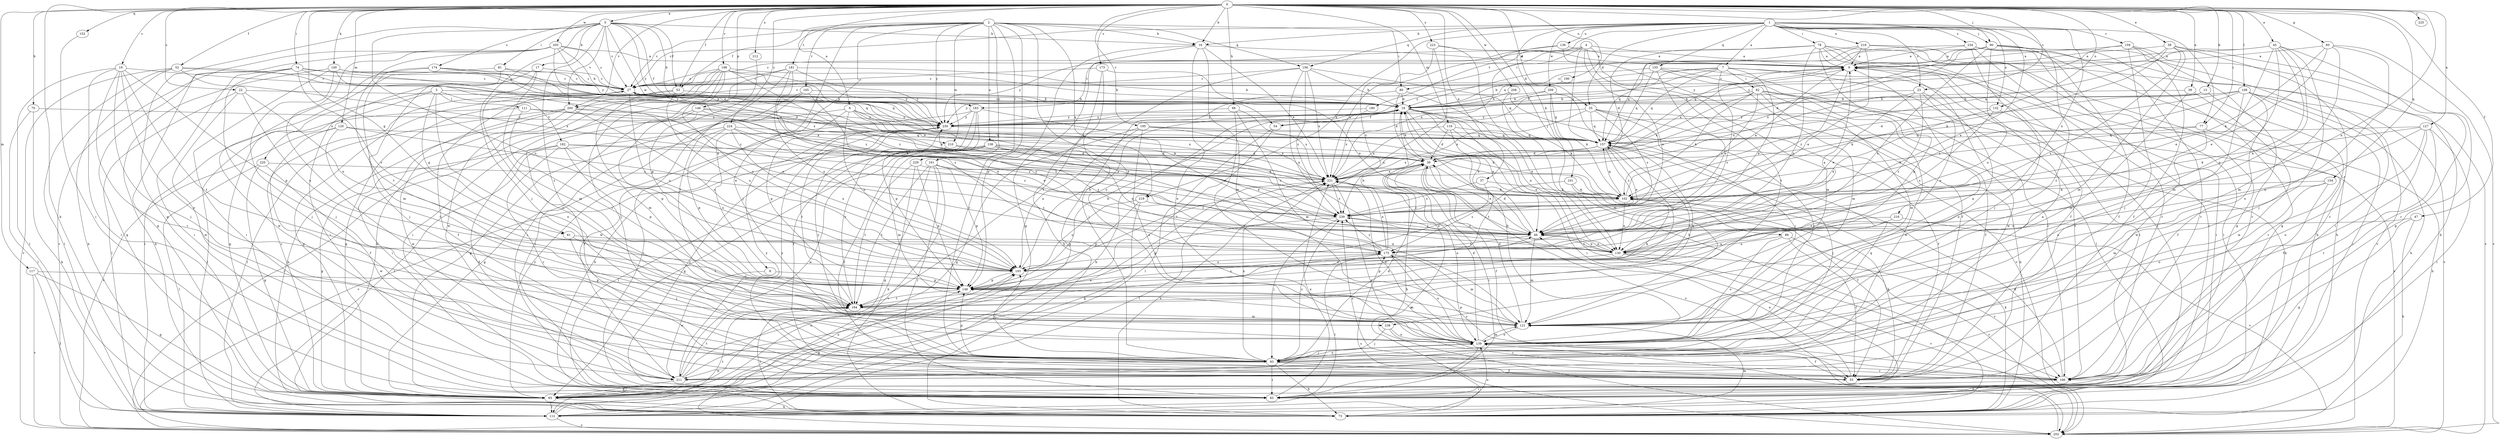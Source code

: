 strict digraph  {
0;
1;
2;
3;
4;
5;
6;
7;
8;
9;
13;
16;
17;
18;
19;
22;
23;
27;
35;
36;
37;
38;
39;
45;
46;
47;
52;
53;
54;
55;
60;
61;
65;
66;
70;
73;
74;
77;
78;
80;
81;
82;
83;
88;
90;
93;
100;
101;
102;
108;
111;
112;
116;
117;
120;
121;
127;
130;
132;
136;
138;
139;
146;
148;
152;
154;
155;
156;
157;
159;
161;
165;
166;
173;
174;
175;
180;
181;
182;
183;
184;
190;
193;
195;
198;
200;
202;
205;
208;
209;
210;
211;
212;
216;
218;
219;
220;
221;
223;
224;
225;
229;
230;
234;
238;
239;
0 -> 5  [label=a];
0 -> 6  [label=a];
0 -> 13  [label=b];
0 -> 16  [label=b];
0 -> 19  [label=c];
0 -> 22  [label=c];
0 -> 23  [label=c];
0 -> 35  [label=d];
0 -> 37  [label=e];
0 -> 38  [label=e];
0 -> 39  [label=e];
0 -> 45  [label=e];
0 -> 47  [label=f];
0 -> 52  [label=f];
0 -> 53  [label=f];
0 -> 60  [label=g];
0 -> 61  [label=g];
0 -> 66  [label=h];
0 -> 70  [label=h];
0 -> 73  [label=h];
0 -> 74  [label=i];
0 -> 77  [label=i];
0 -> 88  [label=j];
0 -> 90  [label=j];
0 -> 100  [label=k];
0 -> 108  [label=l];
0 -> 116  [label=m];
0 -> 117  [label=m];
0 -> 120  [label=m];
0 -> 127  [label=n];
0 -> 130  [label=n];
0 -> 132  [label=o];
0 -> 146  [label=p];
0 -> 152  [label=q];
0 -> 154  [label=q];
0 -> 173  [label=s];
0 -> 190  [label=u];
0 -> 195  [label=v];
0 -> 198  [label=v];
0 -> 200  [label=v];
0 -> 205  [label=w];
0 -> 208  [label=w];
0 -> 212  [label=x];
0 -> 223  [label=y];
0 -> 224  [label=y];
0 -> 225  [label=y];
1 -> 7  [label=a];
1 -> 16  [label=b];
1 -> 23  [label=c];
1 -> 27  [label=c];
1 -> 35  [label=d];
1 -> 46  [label=e];
1 -> 77  [label=i];
1 -> 78  [label=i];
1 -> 90  [label=j];
1 -> 101  [label=k];
1 -> 132  [label=o];
1 -> 136  [label=o];
1 -> 155  [label=q];
1 -> 156  [label=q];
1 -> 159  [label=r];
1 -> 180  [label=t];
1 -> 209  [label=w];
1 -> 216  [label=x];
1 -> 218  [label=x];
1 -> 219  [label=x];
1 -> 234  [label=z];
1 -> 238  [label=z];
2 -> 8  [label=a];
2 -> 16  [label=b];
2 -> 27  [label=c];
2 -> 53  [label=f];
2 -> 80  [label=i];
2 -> 93  [label=j];
2 -> 138  [label=o];
2 -> 139  [label=o];
2 -> 156  [label=q];
2 -> 161  [label=r];
2 -> 165  [label=r];
2 -> 166  [label=r];
2 -> 181  [label=t];
2 -> 210  [label=w];
2 -> 219  [label=x];
2 -> 229  [label=y];
2 -> 230  [label=y];
3 -> 61  [label=g];
3 -> 65  [label=g];
3 -> 111  [label=l];
3 -> 139  [label=o];
3 -> 182  [label=t];
3 -> 183  [label=t];
3 -> 220  [label=x];
4 -> 9  [label=a];
4 -> 46  [label=e];
4 -> 80  [label=i];
4 -> 121  [label=m];
4 -> 157  [label=q];
4 -> 183  [label=t];
4 -> 184  [label=t];
4 -> 221  [label=x];
5 -> 16  [label=b];
5 -> 17  [label=b];
5 -> 18  [label=b];
5 -> 27  [label=c];
5 -> 53  [label=f];
5 -> 54  [label=f];
5 -> 65  [label=g];
5 -> 81  [label=i];
5 -> 93  [label=j];
5 -> 174  [label=s];
5 -> 193  [label=u];
5 -> 200  [label=v];
5 -> 210  [label=w];
5 -> 230  [label=y];
5 -> 238  [label=z];
6 -> 46  [label=e];
6 -> 65  [label=g];
6 -> 102  [label=k];
6 -> 148  [label=p];
6 -> 193  [label=u];
6 -> 221  [label=x];
6 -> 230  [label=y];
7 -> 46  [label=e];
7 -> 54  [label=f];
7 -> 82  [label=i];
7 -> 83  [label=i];
7 -> 157  [label=q];
7 -> 166  [label=r];
7 -> 175  [label=s];
7 -> 200  [label=v];
7 -> 230  [label=y];
8 -> 148  [label=p];
8 -> 211  [label=w];
9 -> 27  [label=c];
9 -> 83  [label=i];
9 -> 211  [label=w];
9 -> 239  [label=z];
13 -> 18  [label=b];
13 -> 36  [label=d];
13 -> 166  [label=r];
16 -> 9  [label=a];
16 -> 65  [label=g];
16 -> 121  [label=m];
16 -> 139  [label=o];
16 -> 148  [label=p];
16 -> 221  [label=x];
17 -> 27  [label=c];
17 -> 83  [label=i];
17 -> 121  [label=m];
17 -> 139  [label=o];
18 -> 9  [label=a];
18 -> 27  [label=c];
18 -> 46  [label=e];
18 -> 54  [label=f];
18 -> 83  [label=i];
18 -> 102  [label=k];
18 -> 130  [label=n];
18 -> 166  [label=r];
18 -> 230  [label=y];
19 -> 27  [label=c];
19 -> 83  [label=i];
19 -> 93  [label=j];
19 -> 112  [label=l];
19 -> 139  [label=o];
19 -> 148  [label=p];
19 -> 166  [label=r];
19 -> 184  [label=t];
22 -> 18  [label=b];
22 -> 112  [label=l];
22 -> 130  [label=n];
22 -> 193  [label=u];
22 -> 211  [label=w];
23 -> 18  [label=b];
23 -> 46  [label=e];
23 -> 139  [label=o];
23 -> 175  [label=s];
23 -> 193  [label=u];
23 -> 221  [label=x];
27 -> 18  [label=b];
27 -> 55  [label=f];
27 -> 65  [label=g];
27 -> 102  [label=k];
27 -> 193  [label=u];
35 -> 55  [label=f];
35 -> 73  [label=h];
35 -> 139  [label=o];
35 -> 157  [label=q];
35 -> 221  [label=x];
35 -> 230  [label=y];
35 -> 239  [label=z];
36 -> 9  [label=a];
36 -> 18  [label=b];
36 -> 46  [label=e];
36 -> 55  [label=f];
36 -> 73  [label=h];
36 -> 83  [label=i];
36 -> 139  [label=o];
36 -> 202  [label=v];
36 -> 221  [label=x];
37 -> 102  [label=k];
37 -> 175  [label=s];
37 -> 239  [label=z];
38 -> 9  [label=a];
38 -> 65  [label=g];
38 -> 102  [label=k];
38 -> 121  [label=m];
38 -> 166  [label=r];
38 -> 175  [label=s];
38 -> 230  [label=y];
39 -> 18  [label=b];
39 -> 121  [label=m];
39 -> 211  [label=w];
45 -> 9  [label=a];
45 -> 46  [label=e];
45 -> 93  [label=j];
45 -> 121  [label=m];
45 -> 130  [label=n];
45 -> 157  [label=q];
45 -> 166  [label=r];
45 -> 193  [label=u];
46 -> 18  [label=b];
46 -> 36  [label=d];
46 -> 121  [label=m];
46 -> 130  [label=n];
46 -> 175  [label=s];
46 -> 239  [label=z];
47 -> 46  [label=e];
47 -> 65  [label=g];
47 -> 73  [label=h];
52 -> 27  [label=c];
52 -> 73  [label=h];
52 -> 112  [label=l];
52 -> 157  [label=q];
52 -> 202  [label=v];
52 -> 221  [label=x];
53 -> 18  [label=b];
53 -> 65  [label=g];
53 -> 121  [label=m];
53 -> 193  [label=u];
54 -> 112  [label=l];
54 -> 184  [label=t];
55 -> 46  [label=e];
55 -> 102  [label=k];
55 -> 230  [label=y];
55 -> 239  [label=z];
60 -> 9  [label=a];
60 -> 46  [label=e];
60 -> 102  [label=k];
60 -> 121  [label=m];
60 -> 139  [label=o];
60 -> 202  [label=v];
61 -> 93  [label=j];
61 -> 130  [label=n];
61 -> 184  [label=t];
65 -> 27  [label=c];
65 -> 73  [label=h];
65 -> 112  [label=l];
65 -> 193  [label=u];
65 -> 230  [label=y];
66 -> 121  [label=m];
66 -> 139  [label=o];
66 -> 221  [label=x];
66 -> 230  [label=y];
70 -> 73  [label=h];
70 -> 112  [label=l];
70 -> 230  [label=y];
73 -> 102  [label=k];
73 -> 121  [label=m];
73 -> 184  [label=t];
73 -> 221  [label=x];
74 -> 27  [label=c];
74 -> 36  [label=d];
74 -> 65  [label=g];
74 -> 83  [label=i];
74 -> 93  [label=j];
74 -> 175  [label=s];
74 -> 221  [label=x];
77 -> 73  [label=h];
77 -> 102  [label=k];
77 -> 139  [label=o];
77 -> 157  [label=q];
78 -> 9  [label=a];
78 -> 27  [label=c];
78 -> 36  [label=d];
78 -> 55  [label=f];
78 -> 73  [label=h];
78 -> 83  [label=i];
78 -> 112  [label=l];
78 -> 130  [label=n];
78 -> 148  [label=p];
80 -> 18  [label=b];
80 -> 36  [label=d];
80 -> 65  [label=g];
80 -> 130  [label=n];
81 -> 27  [label=c];
81 -> 102  [label=k];
81 -> 112  [label=l];
81 -> 121  [label=m];
82 -> 18  [label=b];
82 -> 55  [label=f];
82 -> 73  [label=h];
82 -> 102  [label=k];
82 -> 121  [label=m];
82 -> 211  [label=w];
82 -> 221  [label=x];
82 -> 239  [label=z];
83 -> 221  [label=x];
83 -> 230  [label=y];
88 -> 55  [label=f];
88 -> 130  [label=n];
88 -> 139  [label=o];
88 -> 202  [label=v];
90 -> 9  [label=a];
90 -> 36  [label=d];
90 -> 55  [label=f];
90 -> 65  [label=g];
90 -> 83  [label=i];
90 -> 130  [label=n];
90 -> 157  [label=q];
90 -> 166  [label=r];
90 -> 193  [label=u];
90 -> 221  [label=x];
93 -> 9  [label=a];
93 -> 55  [label=f];
93 -> 73  [label=h];
93 -> 83  [label=i];
93 -> 139  [label=o];
93 -> 148  [label=p];
93 -> 157  [label=q];
93 -> 166  [label=r];
93 -> 193  [label=u];
93 -> 211  [label=w];
93 -> 221  [label=x];
93 -> 239  [label=z];
100 -> 27  [label=c];
100 -> 73  [label=h];
100 -> 83  [label=i];
100 -> 93  [label=j];
100 -> 230  [label=y];
100 -> 239  [label=z];
101 -> 55  [label=f];
101 -> 102  [label=k];
101 -> 193  [label=u];
102 -> 9  [label=a];
102 -> 130  [label=n];
102 -> 157  [label=q];
102 -> 239  [label=z];
108 -> 18  [label=b];
108 -> 55  [label=f];
108 -> 73  [label=h];
108 -> 83  [label=i];
108 -> 102  [label=k];
108 -> 202  [label=v];
108 -> 211  [label=w];
108 -> 239  [label=z];
111 -> 102  [label=k];
111 -> 112  [label=l];
111 -> 184  [label=t];
111 -> 230  [label=y];
112 -> 18  [label=b];
112 -> 139  [label=o];
112 -> 148  [label=p];
112 -> 184  [label=t];
112 -> 202  [label=v];
116 -> 36  [label=d];
116 -> 130  [label=n];
116 -> 157  [label=q];
116 -> 184  [label=t];
116 -> 221  [label=x];
117 -> 65  [label=g];
117 -> 112  [label=l];
117 -> 148  [label=p];
117 -> 202  [label=v];
120 -> 46  [label=e];
120 -> 55  [label=f];
120 -> 157  [label=q];
120 -> 184  [label=t];
120 -> 202  [label=v];
121 -> 9  [label=a];
121 -> 36  [label=d];
121 -> 139  [label=o];
121 -> 148  [label=p];
127 -> 55  [label=f];
127 -> 83  [label=i];
127 -> 102  [label=k];
127 -> 130  [label=n];
127 -> 139  [label=o];
127 -> 157  [label=q];
127 -> 166  [label=r];
130 -> 9  [label=a];
130 -> 46  [label=e];
130 -> 148  [label=p];
130 -> 166  [label=r];
130 -> 202  [label=v];
132 -> 46  [label=e];
132 -> 175  [label=s];
132 -> 202  [label=v];
132 -> 230  [label=y];
136 -> 9  [label=a];
136 -> 55  [label=f];
136 -> 221  [label=x];
136 -> 230  [label=y];
138 -> 36  [label=d];
138 -> 46  [label=e];
138 -> 55  [label=f];
138 -> 65  [label=g];
138 -> 102  [label=k];
138 -> 112  [label=l];
138 -> 121  [label=m];
138 -> 211  [label=w];
138 -> 239  [label=z];
139 -> 18  [label=b];
139 -> 36  [label=d];
139 -> 55  [label=f];
139 -> 83  [label=i];
139 -> 93  [label=j];
139 -> 121  [label=m];
139 -> 221  [label=x];
139 -> 230  [label=y];
146 -> 36  [label=d];
146 -> 46  [label=e];
146 -> 55  [label=f];
146 -> 148  [label=p];
146 -> 202  [label=v];
146 -> 230  [label=y];
148 -> 18  [label=b];
148 -> 46  [label=e];
148 -> 102  [label=k];
148 -> 121  [label=m];
148 -> 175  [label=s];
148 -> 184  [label=t];
152 -> 83  [label=i];
154 -> 102  [label=k];
154 -> 121  [label=m];
154 -> 139  [label=o];
154 -> 166  [label=r];
155 -> 27  [label=c];
155 -> 46  [label=e];
155 -> 112  [label=l];
155 -> 121  [label=m];
155 -> 157  [label=q];
155 -> 166  [label=r];
156 -> 18  [label=b];
156 -> 27  [label=c];
156 -> 130  [label=n];
156 -> 157  [label=q];
156 -> 184  [label=t];
156 -> 221  [label=x];
156 -> 239  [label=z];
157 -> 36  [label=d];
157 -> 46  [label=e];
157 -> 93  [label=j];
157 -> 184  [label=t];
157 -> 221  [label=x];
157 -> 239  [label=z];
159 -> 9  [label=a];
159 -> 55  [label=f];
159 -> 73  [label=h];
159 -> 93  [label=j];
159 -> 166  [label=r];
159 -> 230  [label=y];
161 -> 65  [label=g];
161 -> 83  [label=i];
161 -> 148  [label=p];
161 -> 175  [label=s];
161 -> 184  [label=t];
161 -> 202  [label=v];
161 -> 221  [label=x];
165 -> 18  [label=b];
165 -> 83  [label=i];
165 -> 175  [label=s];
165 -> 211  [label=w];
166 -> 83  [label=i];
166 -> 102  [label=k];
166 -> 175  [label=s];
173 -> 27  [label=c];
173 -> 46  [label=e];
173 -> 73  [label=h];
173 -> 93  [label=j];
174 -> 27  [label=c];
174 -> 93  [label=j];
174 -> 157  [label=q];
174 -> 211  [label=w];
174 -> 239  [label=z];
175 -> 18  [label=b];
175 -> 112  [label=l];
175 -> 121  [label=m];
175 -> 139  [label=o];
175 -> 193  [label=u];
175 -> 221  [label=x];
175 -> 230  [label=y];
175 -> 239  [label=z];
180 -> 221  [label=x];
180 -> 230  [label=y];
181 -> 18  [label=b];
181 -> 27  [label=c];
181 -> 83  [label=i];
181 -> 175  [label=s];
181 -> 184  [label=t];
181 -> 193  [label=u];
181 -> 230  [label=y];
182 -> 36  [label=d];
182 -> 55  [label=f];
182 -> 65  [label=g];
182 -> 148  [label=p];
182 -> 166  [label=r];
182 -> 193  [label=u];
182 -> 239  [label=z];
183 -> 55  [label=f];
183 -> 73  [label=h];
183 -> 83  [label=i];
183 -> 130  [label=n];
183 -> 148  [label=p];
183 -> 230  [label=y];
184 -> 121  [label=m];
184 -> 157  [label=q];
184 -> 230  [label=y];
190 -> 18  [label=b];
193 -> 18  [label=b];
193 -> 148  [label=p];
193 -> 157  [label=q];
195 -> 65  [label=g];
195 -> 102  [label=k];
195 -> 139  [label=o];
195 -> 157  [label=q];
195 -> 193  [label=u];
195 -> 221  [label=x];
198 -> 18  [label=b];
198 -> 27  [label=c];
198 -> 73  [label=h];
198 -> 83  [label=i];
198 -> 93  [label=j];
198 -> 102  [label=k];
198 -> 193  [label=u];
198 -> 211  [label=w];
198 -> 230  [label=y];
198 -> 239  [label=z];
200 -> 46  [label=e];
200 -> 73  [label=h];
200 -> 83  [label=i];
200 -> 112  [label=l];
200 -> 193  [label=u];
200 -> 211  [label=w];
200 -> 230  [label=y];
202 -> 139  [label=o];
202 -> 175  [label=s];
205 -> 9  [label=a];
205 -> 18  [label=b];
205 -> 27  [label=c];
205 -> 65  [label=g];
205 -> 93  [label=j];
205 -> 157  [label=q];
205 -> 184  [label=t];
205 -> 202  [label=v];
205 -> 230  [label=y];
208 -> 18  [label=b];
208 -> 121  [label=m];
208 -> 202  [label=v];
209 -> 18  [label=b];
209 -> 93  [label=j];
209 -> 102  [label=k];
209 -> 157  [label=q];
209 -> 230  [label=y];
210 -> 36  [label=d];
210 -> 130  [label=n];
210 -> 202  [label=v];
211 -> 36  [label=d];
211 -> 65  [label=g];
211 -> 184  [label=t];
211 -> 193  [label=u];
211 -> 221  [label=x];
211 -> 230  [label=y];
212 -> 148  [label=p];
216 -> 46  [label=e];
216 -> 193  [label=u];
216 -> 202  [label=v];
218 -> 9  [label=a];
218 -> 18  [label=b];
218 -> 46  [label=e];
218 -> 65  [label=g];
218 -> 157  [label=q];
218 -> 202  [label=v];
219 -> 65  [label=g];
219 -> 148  [label=p];
219 -> 193  [label=u];
219 -> 239  [label=z];
220 -> 65  [label=g];
220 -> 112  [label=l];
220 -> 211  [label=w];
220 -> 221  [label=x];
221 -> 102  [label=k];
221 -> 112  [label=l];
221 -> 166  [label=r];
221 -> 202  [label=v];
221 -> 239  [label=z];
223 -> 9  [label=a];
223 -> 73  [label=h];
223 -> 193  [label=u];
223 -> 239  [label=z];
224 -> 46  [label=e];
224 -> 65  [label=g];
224 -> 112  [label=l];
224 -> 148  [label=p];
224 -> 157  [label=q];
224 -> 193  [label=u];
224 -> 239  [label=z];
229 -> 73  [label=h];
229 -> 148  [label=p];
229 -> 184  [label=t];
229 -> 221  [label=x];
230 -> 157  [label=q];
230 -> 184  [label=t];
234 -> 9  [label=a];
234 -> 73  [label=h];
234 -> 83  [label=i];
234 -> 93  [label=j];
234 -> 157  [label=q];
234 -> 166  [label=r];
234 -> 202  [label=v];
238 -> 93  [label=j];
238 -> 139  [label=o];
238 -> 166  [label=r];
239 -> 46  [label=e];
239 -> 93  [label=j];
239 -> 148  [label=p];
}
